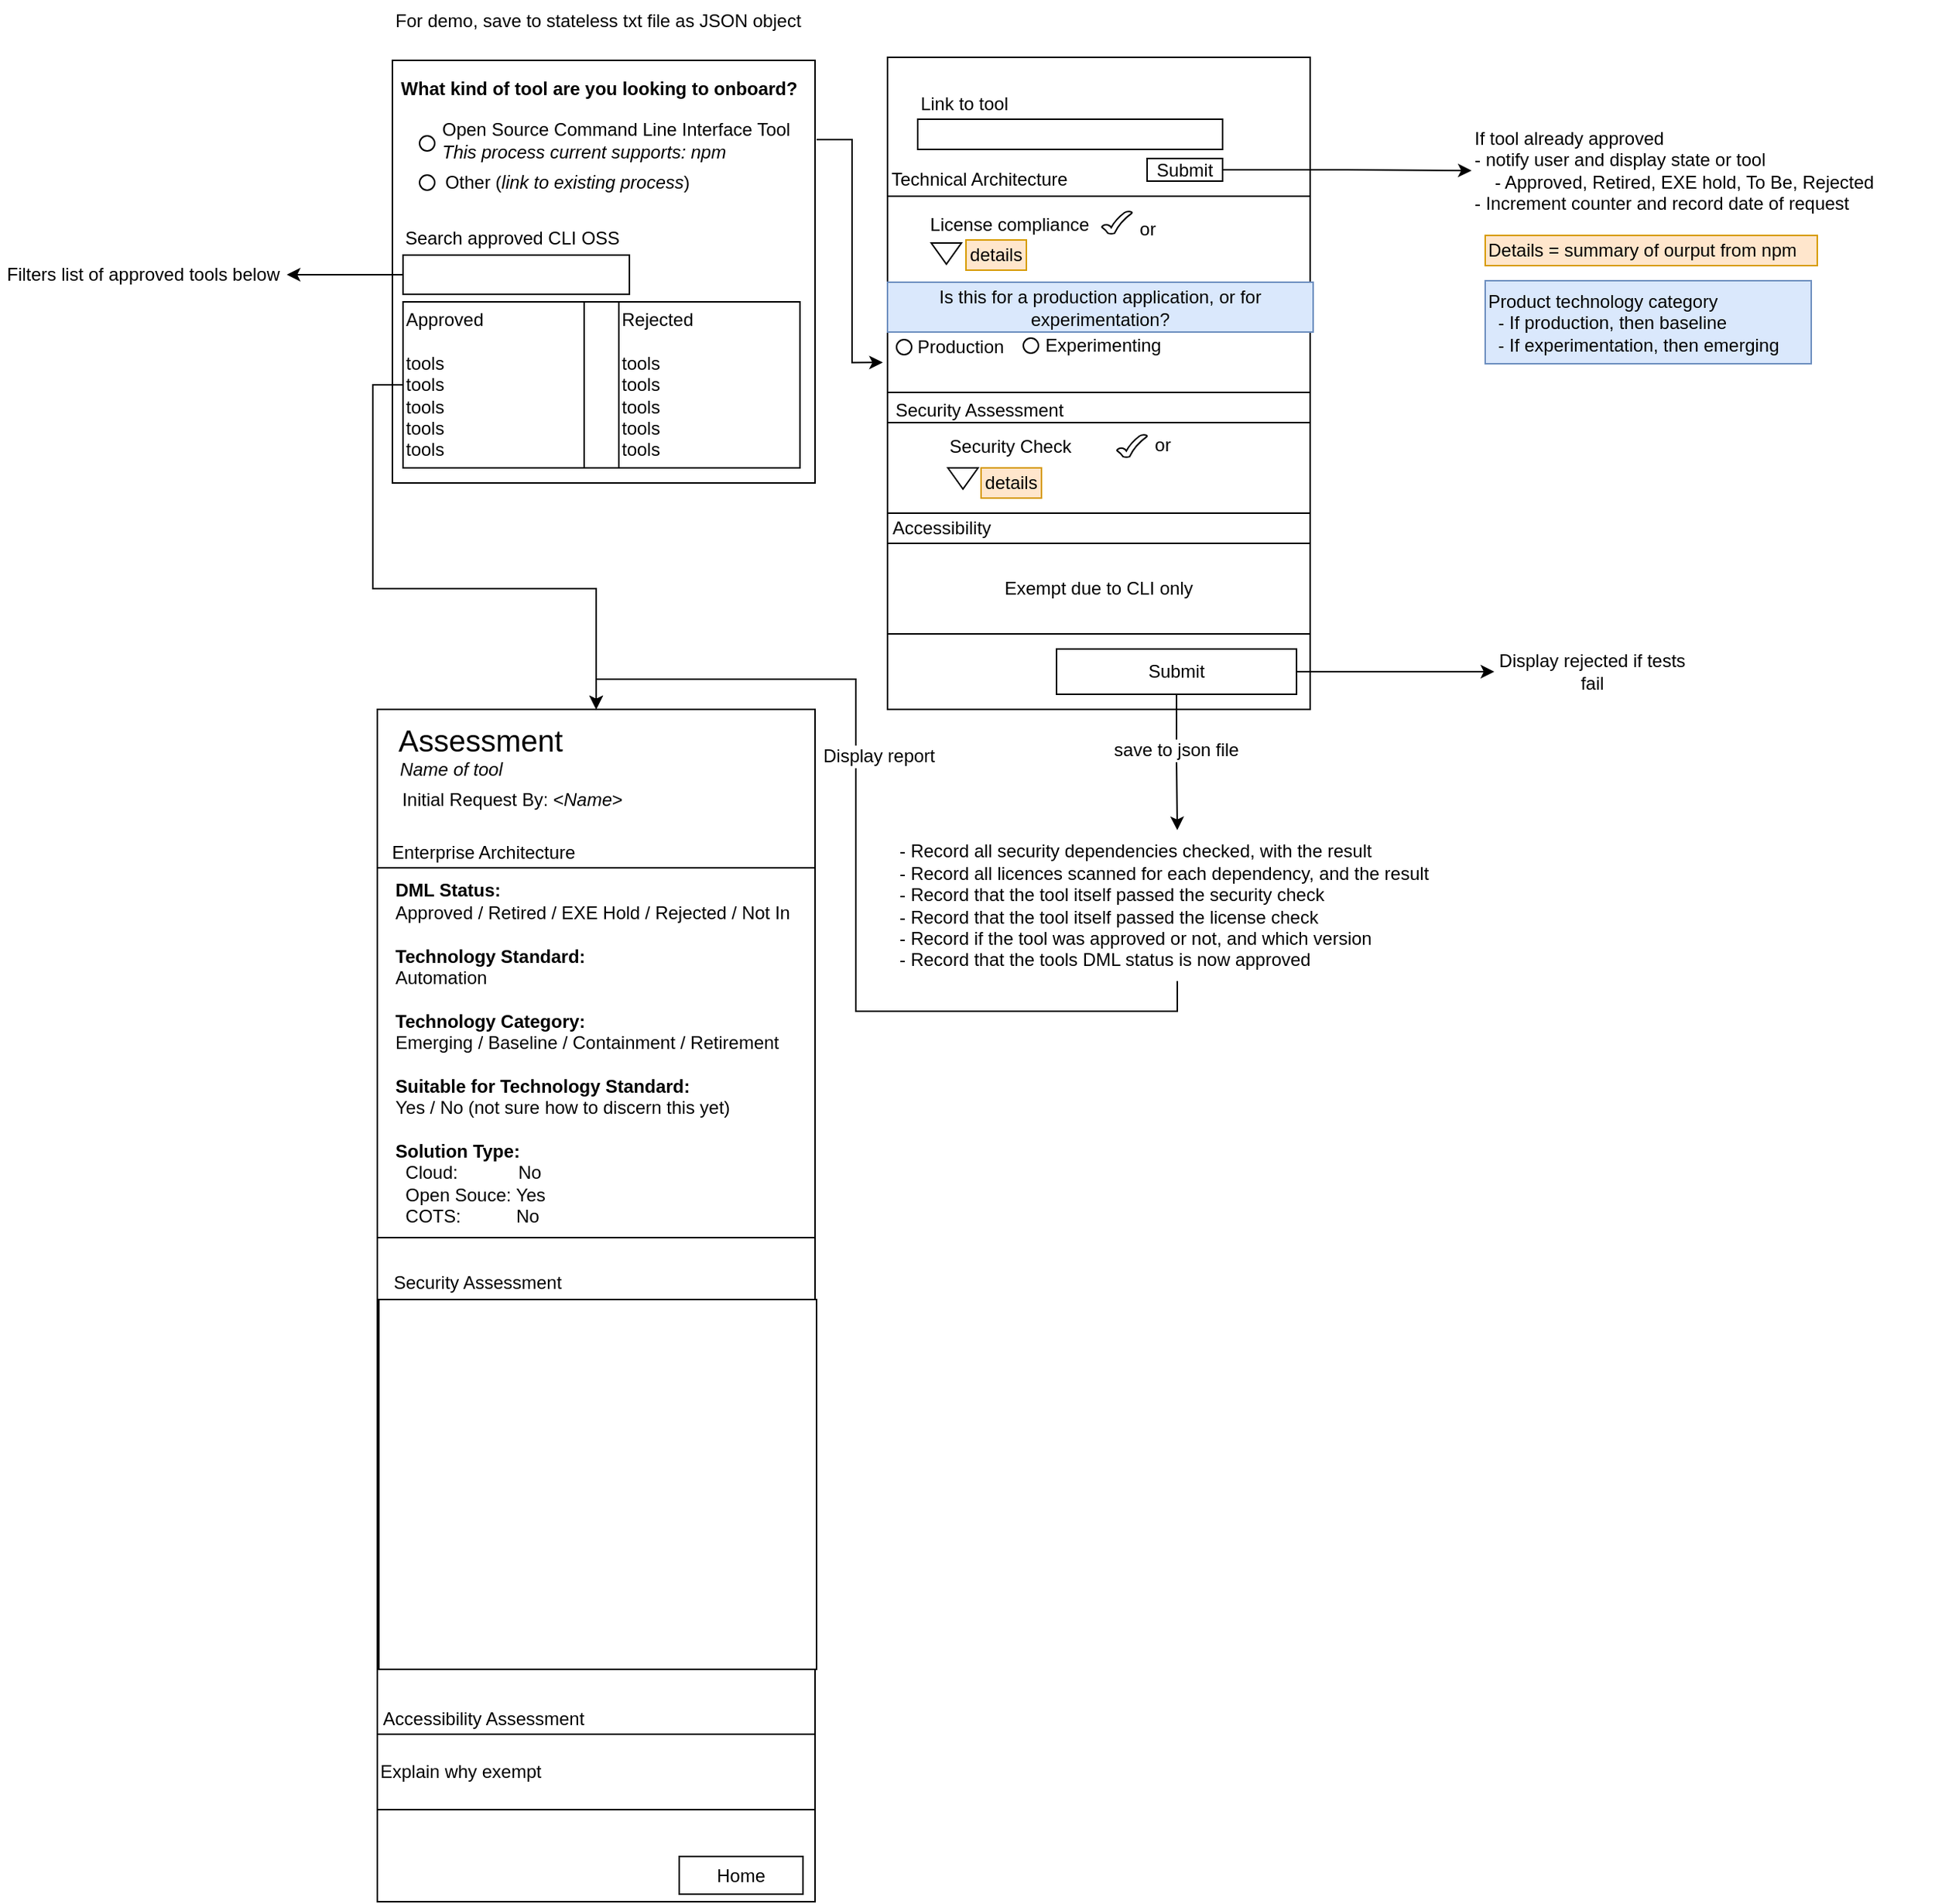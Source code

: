 <mxfile version="12.0.1" type="device" pages="1"><diagram id="SHGLHCK8ZxxARONpl_dK" name="Page-1"><mxGraphModel dx="2249" dy="794" grid="1" gridSize="10" guides="1" tooltips="1" connect="1" arrows="1" fold="1" page="1" pageScale="1" pageWidth="827" pageHeight="1169" math="0" shadow="0"><root><mxCell id="0"/><mxCell id="1" parent="0"/><mxCell id="pbt1ZvckWgC7Aasw5MnQ-77" value="" style="rounded=0;whiteSpace=wrap;html=1;" vertex="1" parent="1"><mxGeometry x="40" y="480" width="290" height="790" as="geometry"/></mxCell><mxCell id="pbt1ZvckWgC7Aasw5MnQ-93" value="" style="rounded=0;whiteSpace=wrap;html=1;fontSize=12;" vertex="1" parent="1"><mxGeometry x="40" y="585" width="290" height="245" as="geometry"/></mxCell><mxCell id="pbt1ZvckWgC7Aasw5MnQ-10" value="" style="rounded=0;whiteSpace=wrap;html=1;" vertex="1" parent="1"><mxGeometry x="378" y="48" width="280" height="432" as="geometry"/></mxCell><mxCell id="pbt1ZvckWgC7Aasw5MnQ-41" value="" style="rounded=0;whiteSpace=wrap;html=1;" vertex="1" parent="1"><mxGeometry x="378" y="290" width="280" height="60" as="geometry"/></mxCell><mxCell id="pbt1ZvckWgC7Aasw5MnQ-39" value="" style="rounded=0;whiteSpace=wrap;html=1;" vertex="1" parent="1"><mxGeometry x="378" y="140" width="280" height="130" as="geometry"/></mxCell><mxCell id="pbt1ZvckWgC7Aasw5MnQ-1" value="" style="whiteSpace=wrap;html=1;aspect=fixed;" vertex="1" parent="1"><mxGeometry x="50" y="50" width="280" height="280" as="geometry"/></mxCell><mxCell id="pbt1ZvckWgC7Aasw5MnQ-2" value="What kind of tool are you looking to onboard?" style="text;html=1;strokeColor=none;fillColor=none;align=center;verticalAlign=middle;whiteSpace=wrap;rounded=0;fontStyle=1" vertex="1" parent="1"><mxGeometry x="52" y="59" width="270" height="20" as="geometry"/></mxCell><mxCell id="pbt1ZvckWgC7Aasw5MnQ-3" style="edgeStyle=orthogonalEdgeStyle;rounded=0;orthogonalLoop=1;jettySize=auto;html=1;exitX=1;exitY=0.5;exitDx=0;exitDy=0;entryX=-0.011;entryY=0.468;entryDx=0;entryDy=0;entryPerimeter=0;" edge="1" parent="1" source="pbt1ZvckWgC7Aasw5MnQ-4" target="pbt1ZvckWgC7Aasw5MnQ-10"><mxGeometry relative="1" as="geometry"/></mxCell><mxCell id="pbt1ZvckWgC7Aasw5MnQ-4" value="Open Source Command Line Interface Tool&lt;br&gt;&lt;i&gt;This process current supports: npm&lt;/i&gt;" style="text;html=1;strokeColor=none;fillColor=none;align=left;verticalAlign=middle;whiteSpace=wrap;rounded=0;" vertex="1" parent="1"><mxGeometry x="81" y="90" width="250" height="25" as="geometry"/></mxCell><mxCell id="pbt1ZvckWgC7Aasw5MnQ-5" value="" style="ellipse;whiteSpace=wrap;html=1;aspect=fixed;" vertex="1" parent="1"><mxGeometry x="68" y="100" width="10" height="10" as="geometry"/></mxCell><mxCell id="pbt1ZvckWgC7Aasw5MnQ-6" value="" style="ellipse;whiteSpace=wrap;html=1;aspect=fixed;" vertex="1" parent="1"><mxGeometry x="68" y="126" width="10" height="10" as="geometry"/></mxCell><mxCell id="pbt1ZvckWgC7Aasw5MnQ-8" value="Other (&lt;i&gt;link to existing process&lt;/i&gt;)" style="text;html=1;strokeColor=none;fillColor=none;align=center;verticalAlign=middle;whiteSpace=wrap;rounded=0;" vertex="1" parent="1"><mxGeometry x="79" y="121" width="174" height="20" as="geometry"/></mxCell><mxCell id="pbt1ZvckWgC7Aasw5MnQ-11" value="" style="rounded=0;whiteSpace=wrap;html=1;" vertex="1" parent="1"><mxGeometry x="398" y="89" width="202" height="20" as="geometry"/></mxCell><mxCell id="pbt1ZvckWgC7Aasw5MnQ-12" value="Link to tool" style="text;html=1;strokeColor=none;fillColor=none;align=center;verticalAlign=middle;whiteSpace=wrap;rounded=0;" vertex="1" parent="1"><mxGeometry x="398" y="69" width="62" height="20" as="geometry"/></mxCell><mxCell id="pbt1ZvckWgC7Aasw5MnQ-13" style="edgeStyle=orthogonalEdgeStyle;rounded=0;orthogonalLoop=1;jettySize=auto;html=1;exitX=1;exitY=0.5;exitDx=0;exitDy=0;entryX=0;entryY=0.5;entryDx=0;entryDy=0;" edge="1" parent="1" source="pbt1ZvckWgC7Aasw5MnQ-14" target="pbt1ZvckWgC7Aasw5MnQ-33"><mxGeometry relative="1" as="geometry"/></mxCell><mxCell id="pbt1ZvckWgC7Aasw5MnQ-14" value="Submit" style="rounded=0;whiteSpace=wrap;html=1;" vertex="1" parent="1"><mxGeometry x="550" y="115" width="50" height="15" as="geometry"/></mxCell><mxCell id="pbt1ZvckWgC7Aasw5MnQ-15" value="License compliance " style="text;html=1;strokeColor=none;fillColor=none;align=center;verticalAlign=middle;whiteSpace=wrap;rounded=0;" vertex="1" parent="1"><mxGeometry x="398" y="149" width="122" height="20" as="geometry"/></mxCell><mxCell id="pbt1ZvckWgC7Aasw5MnQ-16" value="" style="verticalLabelPosition=bottom;verticalAlign=top;html=1;shape=mxgraph.basic.tick" vertex="1" parent="1"><mxGeometry x="520" y="150" width="20" height="15" as="geometry"/></mxCell><mxCell id="pbt1ZvckWgC7Aasw5MnQ-17" value="" style="shape=image;html=1;verticalAlign=top;verticalLabelPosition=bottom;labelBackgroundColor=#ffffff;imageAspect=0;aspect=fixed;image=https://cdn3.iconfinder.com/data/icons/virtual-notebook/16/button_close-128.png" vertex="1" parent="1"><mxGeometry x="566" y="153" width="18" height="18" as="geometry"/></mxCell><mxCell id="pbt1ZvckWgC7Aasw5MnQ-18" value="or" style="text;html=1;strokeColor=none;fillColor=none;align=center;verticalAlign=middle;whiteSpace=wrap;rounded=0;" vertex="1" parent="1"><mxGeometry x="540" y="150" width="21" height="24" as="geometry"/></mxCell><mxCell id="pbt1ZvckWgC7Aasw5MnQ-20" value="Security Check" style="text;html=1;strokeColor=none;fillColor=none;align=center;verticalAlign=middle;whiteSpace=wrap;rounded=0;" vertex="1" parent="1"><mxGeometry x="399" y="296" width="121" height="20" as="geometry"/></mxCell><mxCell id="pbt1ZvckWgC7Aasw5MnQ-24" value="" style="triangle;whiteSpace=wrap;html=1;rotation=90;" vertex="1" parent="1"><mxGeometry x="410" y="168" width="14" height="20" as="geometry"/></mxCell><mxCell id="pbt1ZvckWgC7Aasw5MnQ-26" value="details" style="text;html=1;strokeColor=#d79b00;fillColor=#ffe6cc;align=center;verticalAlign=middle;whiteSpace=wrap;rounded=0;" vertex="1" parent="1"><mxGeometry x="430" y="169" width="40" height="20" as="geometry"/></mxCell><mxCell id="pbt1ZvckWgC7Aasw5MnQ-27" value="" style="triangle;whiteSpace=wrap;html=1;rotation=90;" vertex="1" parent="1"><mxGeometry x="421" y="317" width="14" height="20" as="geometry"/></mxCell><mxCell id="pbt1ZvckWgC7Aasw5MnQ-28" value="details" style="text;html=1;strokeColor=#d79b00;fillColor=#ffe6cc;align=center;verticalAlign=middle;whiteSpace=wrap;rounded=0;" vertex="1" parent="1"><mxGeometry x="440" y="320" width="40" height="20" as="geometry"/></mxCell><mxCell id="pbt1ZvckWgC7Aasw5MnQ-29" style="edgeStyle=orthogonalEdgeStyle;rounded=0;orthogonalLoop=1;jettySize=auto;html=1;exitX=1;exitY=0.5;exitDx=0;exitDy=0;entryX=0;entryY=0.5;entryDx=0;entryDy=0;" edge="1" parent="1" source="pbt1ZvckWgC7Aasw5MnQ-31" target="pbt1ZvckWgC7Aasw5MnQ-32"><mxGeometry relative="1" as="geometry"/></mxCell><mxCell id="pbt1ZvckWgC7Aasw5MnQ-30" style="edgeStyle=orthogonalEdgeStyle;rounded=0;orthogonalLoop=1;jettySize=auto;html=1;exitX=0.5;exitY=1;exitDx=0;exitDy=0;entryX=0.5;entryY=0;entryDx=0;entryDy=0;" edge="1" parent="1" source="pbt1ZvckWgC7Aasw5MnQ-31" target="pbt1ZvckWgC7Aasw5MnQ-34"><mxGeometry relative="1" as="geometry"><mxPoint x="564" y="491" as="targetPoint"/></mxGeometry></mxCell><mxCell id="pbt1ZvckWgC7Aasw5MnQ-76" value="save to json file" style="text;html=1;resizable=0;points=[];align=center;verticalAlign=middle;labelBackgroundColor=#ffffff;" vertex="1" connectable="0" parent="pbt1ZvckWgC7Aasw5MnQ-30"><mxGeometry x="-0.186" y="-1" relative="1" as="geometry"><mxPoint as="offset"/></mxGeometry></mxCell><mxCell id="pbt1ZvckWgC7Aasw5MnQ-31" value="Submit" style="rounded=0;whiteSpace=wrap;html=1;" vertex="1" parent="1"><mxGeometry x="490" y="440" width="159" height="30" as="geometry"/></mxCell><mxCell id="pbt1ZvckWgC7Aasw5MnQ-32" value="Display rejected if tests fail" style="text;html=1;strokeColor=none;fillColor=none;align=center;verticalAlign=middle;whiteSpace=wrap;rounded=0;" vertex="1" parent="1"><mxGeometry x="780" y="445" width="130" height="20" as="geometry"/></mxCell><mxCell id="pbt1ZvckWgC7Aasw5MnQ-33" value="If tool already approved&lt;br&gt;- notify user and display state or tool&amp;nbsp;&lt;br&gt;&amp;nbsp; &amp;nbsp; - Approved, Retired, EXE hold, To Be, Rejected&lt;br&gt;- Increment counter and record date of request" style="text;html=1;strokeColor=none;fillColor=none;align=left;verticalAlign=middle;whiteSpace=wrap;rounded=0;" vertex="1" parent="1"><mxGeometry x="765" y="113" width="306" height="20" as="geometry"/></mxCell><mxCell id="pbt1ZvckWgC7Aasw5MnQ-78" style="edgeStyle=orthogonalEdgeStyle;rounded=0;orthogonalLoop=1;jettySize=auto;html=1;exitX=0.5;exitY=1;exitDx=0;exitDy=0;entryX=0.5;entryY=0;entryDx=0;entryDy=0;" edge="1" parent="1" source="pbt1ZvckWgC7Aasw5MnQ-34" target="pbt1ZvckWgC7Aasw5MnQ-77"><mxGeometry relative="1" as="geometry"/></mxCell><mxCell id="pbt1ZvckWgC7Aasw5MnQ-79" value="Display report" style="text;html=1;resizable=0;points=[];align=center;verticalAlign=middle;labelBackgroundColor=#ffffff;" vertex="1" connectable="0" parent="pbt1ZvckWgC7Aasw5MnQ-78"><mxGeometry x="0.246" y="-2" relative="1" as="geometry"><mxPoint x="13" as="offset"/></mxGeometry></mxCell><mxCell id="pbt1ZvckWgC7Aasw5MnQ-34" value="- Record all security dependencies checked, with the result&lt;br&gt;- Record all licences scanned for each dependency, and the result&lt;br&gt;- Record that the tool itself passed the security check&lt;br&gt;- Record that the tool itself passed the license check&lt;br&gt;- Record if the tool was approved or not, and which version&lt;br&gt;- Record that the tools DML status is now approved" style="text;html=1;strokeColor=none;fillColor=none;align=left;verticalAlign=middle;whiteSpace=wrap;rounded=0;" vertex="1" parent="1"><mxGeometry x="384" y="560" width="372" height="100" as="geometry"/></mxCell><mxCell id="pbt1ZvckWgC7Aasw5MnQ-35" value="Details = summary of ourput from npm" style="text;html=1;resizable=0;points=[];autosize=1;align=left;verticalAlign=top;spacingTop=-4;fillColor=#ffe6cc;strokeColor=#d79b00;" vertex="1" parent="1"><mxGeometry x="774" y="166" width="220" height="20" as="geometry"/></mxCell><mxCell id="pbt1ZvckWgC7Aasw5MnQ-40" value="Technical Architecture" style="text;html=1;strokeColor=none;fillColor=none;align=center;verticalAlign=middle;whiteSpace=wrap;rounded=0;" vertex="1" parent="1"><mxGeometry x="374" y="118.5" width="130" height="20" as="geometry"/></mxCell><mxCell id="pbt1ZvckWgC7Aasw5MnQ-42" value="Security Assessment" style="text;html=1;strokeColor=none;fillColor=none;align=center;verticalAlign=middle;whiteSpace=wrap;rounded=0;" vertex="1" parent="1"><mxGeometry x="374" y="272" width="130" height="20" as="geometry"/></mxCell><mxCell id="pbt1ZvckWgC7Aasw5MnQ-44" value="Exempt due to CLI only" style="rounded=0;whiteSpace=wrap;html=1;" vertex="1" parent="1"><mxGeometry x="378" y="370" width="280" height="60" as="geometry"/></mxCell><mxCell id="pbt1ZvckWgC7Aasw5MnQ-45" value="Accessibility" style="text;html=1;strokeColor=none;fillColor=none;align=center;verticalAlign=middle;whiteSpace=wrap;rounded=0;" vertex="1" parent="1"><mxGeometry x="378" y="350" width="72" height="20" as="geometry"/></mxCell><mxCell id="pbt1ZvckWgC7Aasw5MnQ-51" value="" style="verticalLabelPosition=bottom;verticalAlign=top;html=1;shape=mxgraph.basic.tick" vertex="1" parent="1"><mxGeometry x="530" y="298" width="20" height="15" as="geometry"/></mxCell><mxCell id="pbt1ZvckWgC7Aasw5MnQ-52" value="" style="shape=image;html=1;verticalAlign=top;verticalLabelPosition=bottom;labelBackgroundColor=#ffffff;imageAspect=0;aspect=fixed;image=https://cdn3.iconfinder.com/data/icons/virtual-notebook/16/button_close-128.png" vertex="1" parent="1"><mxGeometry x="576" y="297" width="18" height="18" as="geometry"/></mxCell><mxCell id="pbt1ZvckWgC7Aasw5MnQ-53" value="or" style="text;html=1;strokeColor=none;fillColor=none;align=center;verticalAlign=middle;whiteSpace=wrap;rounded=0;" vertex="1" parent="1"><mxGeometry x="550" y="293" width="21" height="24" as="geometry"/></mxCell><mxCell id="pbt1ZvckWgC7Aasw5MnQ-54" value="" style="ellipse;whiteSpace=wrap;html=1;aspect=fixed;" vertex="1" parent="1"><mxGeometry x="384" y="235" width="10" height="10" as="geometry"/></mxCell><mxCell id="pbt1ZvckWgC7Aasw5MnQ-55" value="Production" style="text;html=1;strokeColor=none;fillColor=none;align=center;verticalAlign=middle;whiteSpace=wrap;rounded=0;" vertex="1" parent="1"><mxGeometry x="410" y="230" width="33" height="20" as="geometry"/></mxCell><mxCell id="pbt1ZvckWgC7Aasw5MnQ-58" value="" style="ellipse;whiteSpace=wrap;html=1;aspect=fixed;" vertex="1" parent="1"><mxGeometry x="468" y="234" width="10" height="10" as="geometry"/></mxCell><mxCell id="pbt1ZvckWgC7Aasw5MnQ-59" value="Experimenting" style="text;html=1;strokeColor=none;fillColor=none;align=center;verticalAlign=middle;whiteSpace=wrap;rounded=0;" vertex="1" parent="1"><mxGeometry x="482" y="229" width="78" height="20" as="geometry"/></mxCell><mxCell id="pbt1ZvckWgC7Aasw5MnQ-60" value="Is this for a production application, or for experimentation?" style="text;html=1;strokeColor=#6c8ebf;fillColor=#dae8fc;align=center;verticalAlign=middle;whiteSpace=wrap;rounded=0;" vertex="1" parent="1"><mxGeometry x="378" y="197" width="282" height="33" as="geometry"/></mxCell><mxCell id="pbt1ZvckWgC7Aasw5MnQ-66" value="Product technology category&amp;nbsp;&lt;br&gt;&amp;nbsp; - If production, then baseline&lt;br&gt;&amp;nbsp; - If experimentation, then emerging" style="text;html=1;strokeColor=#6c8ebf;fillColor=#dae8fc;align=left;verticalAlign=middle;whiteSpace=wrap;rounded=0;" vertex="1" parent="1"><mxGeometry x="774" y="196" width="216" height="55" as="geometry"/></mxCell><mxCell id="pbt1ZvckWgC7Aasw5MnQ-73" value="For demo, save to stateless txt file as JSON object" style="text;html=1;" vertex="1" parent="1"><mxGeometry x="50" y="10" width="630" height="30" as="geometry"/></mxCell><mxCell id="pbt1ZvckWgC7Aasw5MnQ-80" value="Assessment" style="text;html=1;strokeColor=none;fillColor=none;align=center;verticalAlign=middle;whiteSpace=wrap;rounded=0;fontSize=20;" vertex="1" parent="1"><mxGeometry x="68" y="490" width="81" height="20" as="geometry"/></mxCell><mxCell id="pbt1ZvckWgC7Aasw5MnQ-81" value="Name of tool" style="text;html=1;strokeColor=none;fillColor=none;align=center;verticalAlign=middle;whiteSpace=wrap;rounded=0;fontStyle=2" vertex="1" parent="1"><mxGeometry x="46" y="510" width="86" height="20" as="geometry"/></mxCell><mxCell id="pbt1ZvckWgC7Aasw5MnQ-82" value="Search approved CLI OSS" style="text;html=1;strokeColor=none;fillColor=none;align=center;verticalAlign=middle;whiteSpace=wrap;rounded=0;fontSize=12;" vertex="1" parent="1"><mxGeometry x="53" y="157.5" width="153" height="20" as="geometry"/></mxCell><mxCell id="pbt1ZvckWgC7Aasw5MnQ-86" style="edgeStyle=orthogonalEdgeStyle;rounded=0;orthogonalLoop=1;jettySize=auto;html=1;exitX=0;exitY=0.5;exitDx=0;exitDy=0;fontSize=12;" edge="1" parent="1" source="pbt1ZvckWgC7Aasw5MnQ-83" target="pbt1ZvckWgC7Aasw5MnQ-85"><mxGeometry relative="1" as="geometry"/></mxCell><mxCell id="pbt1ZvckWgC7Aasw5MnQ-83" value="" style="rounded=0;whiteSpace=wrap;html=1;fontSize=20;" vertex="1" parent="1"><mxGeometry x="57" y="179" width="150" height="26" as="geometry"/></mxCell><mxCell id="pbt1ZvckWgC7Aasw5MnQ-85" value="Filters list of approved tools below" style="text;html=1;strokeColor=none;fillColor=none;align=center;verticalAlign=middle;whiteSpace=wrap;rounded=0;fontSize=12;" vertex="1" parent="1"><mxGeometry x="-210" y="182" width="190" height="20" as="geometry"/></mxCell><mxCell id="pbt1ZvckWgC7Aasw5MnQ-88" value="" style="rounded=0;whiteSpace=wrap;html=1;fontSize=12;" vertex="1" parent="1"><mxGeometry x="57" y="210" width="263" height="110" as="geometry"/></mxCell><mxCell id="pbt1ZvckWgC7Aasw5MnQ-91" style="edgeStyle=orthogonalEdgeStyle;rounded=0;orthogonalLoop=1;jettySize=auto;html=1;exitX=0;exitY=0.5;exitDx=0;exitDy=0;entryX=0.5;entryY=0;entryDx=0;entryDy=0;fontSize=12;" edge="1" parent="1" source="pbt1ZvckWgC7Aasw5MnQ-89" target="pbt1ZvckWgC7Aasw5MnQ-77"><mxGeometry relative="1" as="geometry"/></mxCell><mxCell id="pbt1ZvckWgC7Aasw5MnQ-89" value="Approved&lt;br&gt;&lt;br&gt;tools&lt;br&gt;tools&lt;br&gt;tools&lt;br&gt;tools&lt;br&gt;tools" style="rounded=0;whiteSpace=wrap;html=1;fontSize=12;align=left;" vertex="1" parent="1"><mxGeometry x="57" y="210" width="120" height="110" as="geometry"/></mxCell><mxCell id="pbt1ZvckWgC7Aasw5MnQ-90" value="Rejected&lt;br&gt;&lt;br&gt;tools&lt;br&gt;tools&lt;br&gt;tools&lt;br&gt;tools&lt;br&gt;tools" style="rounded=0;whiteSpace=wrap;html=1;fontSize=12;align=left;" vertex="1" parent="1"><mxGeometry x="200" y="210" width="120" height="110" as="geometry"/></mxCell><mxCell id="pbt1ZvckWgC7Aasw5MnQ-92" value="&lt;b&gt;DML Status: &lt;/b&gt;&lt;br&gt;Approved / Retired / EXE Hold / Rejected / Not In&lt;br&gt;&lt;br&gt;&lt;b&gt;Technology Standard:&lt;/b&gt;&lt;br&gt;Automation&lt;br&gt;&lt;br&gt;&lt;b&gt;Technology Category:&lt;/b&gt;&lt;br&gt;Emerging / Baseline / Containment / Retirement&lt;br&gt;&lt;br&gt;&lt;b&gt;Suitable for Technology Standard:&lt;/b&gt;&lt;br&gt;Yes / No (not sure how to discern this yet)&lt;br&gt;&lt;br&gt;&lt;b&gt;Solution Type:&lt;br&gt;&lt;/b&gt;&amp;nbsp; Cloud:&amp;nbsp; &amp;nbsp; &amp;nbsp; &amp;nbsp; &amp;nbsp; &amp;nbsp; No&lt;br&gt;&amp;nbsp; Open Souce: Yes&lt;br&gt;&amp;nbsp; COTS:&amp;nbsp; &amp;nbsp; &amp;nbsp; &amp;nbsp; &amp;nbsp; &amp;nbsp;No" style="text;html=1;strokeColor=none;fillColor=none;align=left;verticalAlign=middle;whiteSpace=wrap;rounded=0;fontSize=12;" vertex="1" parent="1"><mxGeometry x="50" y="593" width="270" height="230" as="geometry"/></mxCell><mxCell id="pbt1ZvckWgC7Aasw5MnQ-95" value="&lt;span style=&quot;text-align: left&quot;&gt;Initial Request By: &amp;lt;&lt;/span&gt;&lt;i style=&quot;text-align: left&quot;&gt;Name&lt;/i&gt;&lt;span style=&quot;text-align: left&quot;&gt;&amp;gt;&lt;/span&gt;" style="text;html=1;strokeColor=none;fillColor=none;align=center;verticalAlign=middle;whiteSpace=wrap;rounded=0;fontSize=12;" vertex="1" parent="1"><mxGeometry x="53" y="530" width="153" height="20" as="geometry"/></mxCell><mxCell id="pbt1ZvckWgC7Aasw5MnQ-96" value="Enterprise Architecture" style="text;html=1;strokeColor=none;fillColor=none;align=center;verticalAlign=middle;whiteSpace=wrap;rounded=0;fontSize=12;" vertex="1" parent="1"><mxGeometry x="41" y="565" width="139" height="20" as="geometry"/></mxCell><mxCell id="pbt1ZvckWgC7Aasw5MnQ-97" value="Security Assessment" style="text;html=1;strokeColor=none;fillColor=none;align=center;verticalAlign=middle;whiteSpace=wrap;rounded=0;fontSize=12;" vertex="1" parent="1"><mxGeometry x="37" y="850" width="139" height="20" as="geometry"/></mxCell><mxCell id="pbt1ZvckWgC7Aasw5MnQ-99" value="" style="rounded=0;whiteSpace=wrap;html=1;fontSize=12;" vertex="1" parent="1"><mxGeometry x="41" y="871" width="290" height="245" as="geometry"/></mxCell><mxCell id="pbt1ZvckWgC7Aasw5MnQ-100" value="Accessibility Assessment" style="text;html=1;strokeColor=none;fillColor=none;align=center;verticalAlign=middle;whiteSpace=wrap;rounded=0;fontSize=12;" vertex="1" parent="1"><mxGeometry x="41" y="1139" width="139" height="20" as="geometry"/></mxCell><mxCell id="pbt1ZvckWgC7Aasw5MnQ-101" value="Explain why exempt" style="rounded=0;whiteSpace=wrap;html=1;fontSize=12;align=left;" vertex="1" parent="1"><mxGeometry x="40" y="1159" width="290" height="50" as="geometry"/></mxCell><mxCell id="pbt1ZvckWgC7Aasw5MnQ-102" value="Home" style="rounded=0;whiteSpace=wrap;html=1;fontSize=12;" vertex="1" parent="1"><mxGeometry x="240" y="1240" width="82" height="25" as="geometry"/></mxCell></root></mxGraphModel></diagram></mxfile>